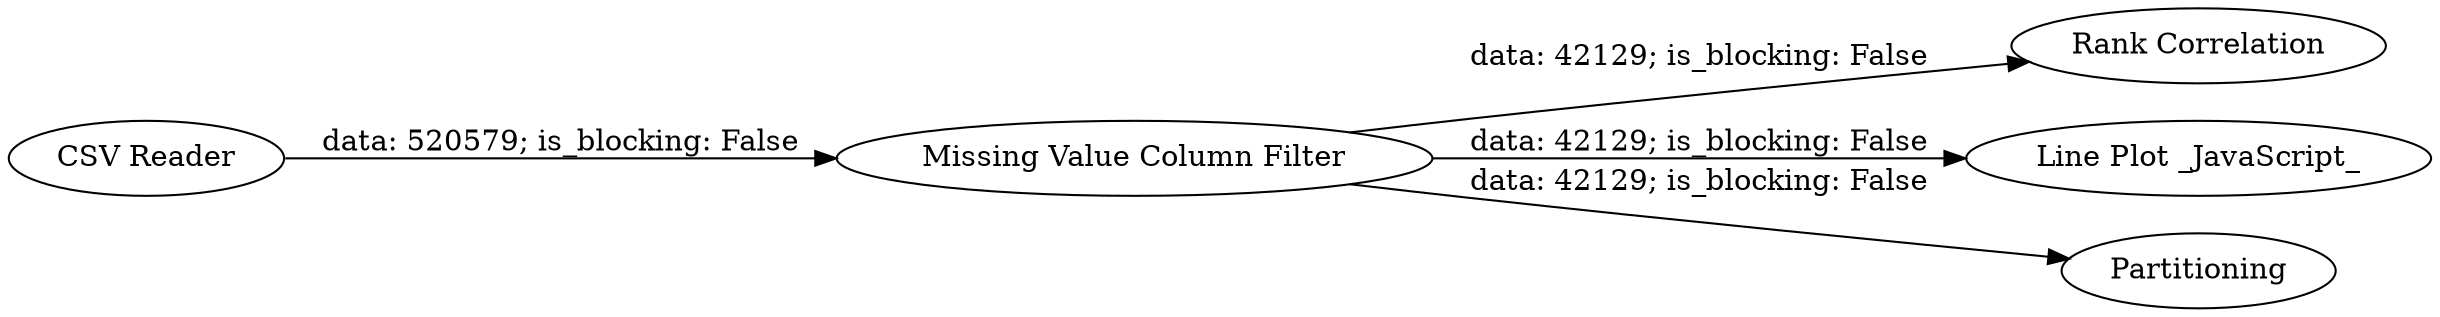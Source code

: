 digraph {
	"6478977640571365141_1" [label="CSV Reader"]
	"6478977640571365141_3" [label="Missing Value Column Filter"]
	"6478977640571365141_2" [label="Rank Correlation"]
	"6478977640571365141_5" [label="Line Plot _JavaScript_"]
	"6478977640571365141_4" [label=Partitioning]
	"6478977640571365141_3" -> "6478977640571365141_4" [label="data: 42129; is_blocking: False"]
	"6478977640571365141_1" -> "6478977640571365141_3" [label="data: 520579; is_blocking: False"]
	"6478977640571365141_3" -> "6478977640571365141_5" [label="data: 42129; is_blocking: False"]
	"6478977640571365141_3" -> "6478977640571365141_2" [label="data: 42129; is_blocking: False"]
	rankdir=LR
}

